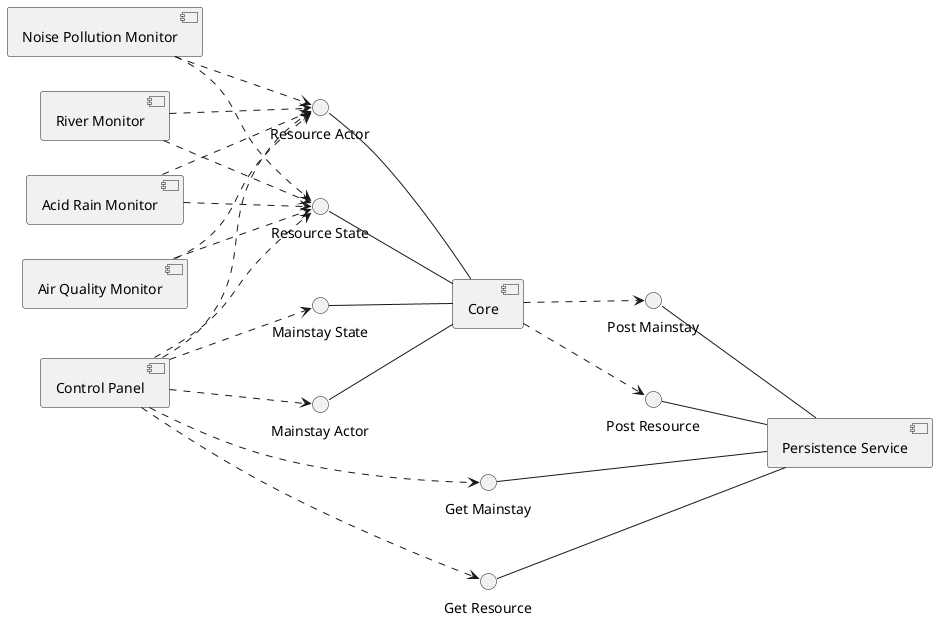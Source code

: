 @startuml

left to right direction

component [Core] as core
component [Control Panel] as controlPanel
component [Acid Rain Monitor] as acidRainMonitor
component [Air Quality Monitor] as airQualityMonitor
component [Noise Pollution Monitor] as noisePollutionMonitor
component [River Monitor] as riverMonitor
component [Persistence Service] as persistenceService

interface "Mainstay Actor" as mainstayActor
interface "Resource Actor" as resourceActor
interface "Resource State" as resourceState
interface "Mainstay State" as mainstayState

interface "Get Resource" as getResource
interface "Post Resource" as postResource
interface "Get Mainstay" as getMainstay
interface "Post Mainstay" as postMainstay

getResource -- persistenceService
postResource -- persistenceService
getMainstay -- persistenceService
postMainstay -- persistenceService

resourceActor -- core
resourceState -- core
mainstayActor -- core
mainstayState -- core

core ..> postResource
core ..> postMainstay

controlPanel ..> getResource
controlPanel ..> getMainstay

controlPanel ..> resourceActor
controlPanel ..> mainstayActor
controlPanel ..> mainstayState
controlPanel ..> resourceState

acidRainMonitor ..> resourceActor
acidRainMonitor ..> resourceState

airQualityMonitor ..> resourceActor
airQualityMonitor ..> resourceState

noisePollutionMonitor ..> resourceActor
noisePollutionMonitor ..> resourceState

riverMonitor ..> resourceActor
riverMonitor ..> resourceState

@enduml
